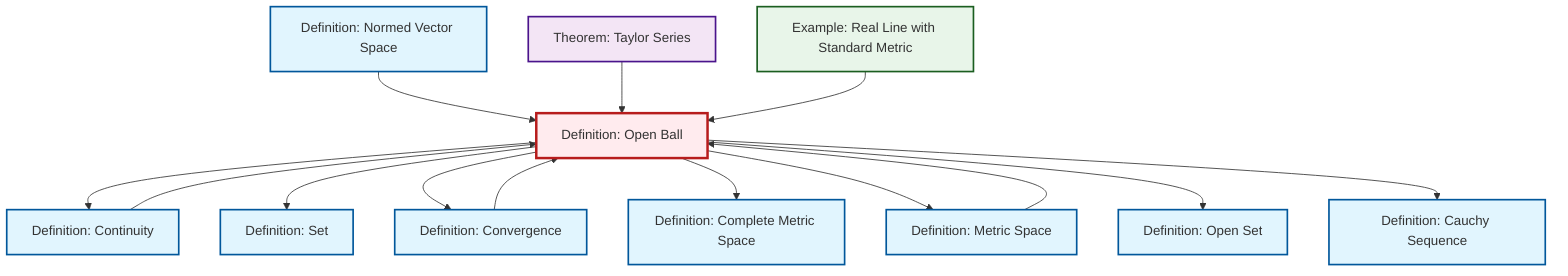graph TD
    classDef definition fill:#e1f5fe,stroke:#01579b,stroke-width:2px
    classDef theorem fill:#f3e5f5,stroke:#4a148c,stroke-width:2px
    classDef axiom fill:#fff3e0,stroke:#e65100,stroke-width:2px
    classDef example fill:#e8f5e9,stroke:#1b5e20,stroke-width:2px
    classDef current fill:#ffebee,stroke:#b71c1c,stroke-width:3px
    def-normed-vector-space["Definition: Normed Vector Space"]:::definition
    def-metric-space["Definition: Metric Space"]:::definition
    def-continuity["Definition: Continuity"]:::definition
    def-complete-metric-space["Definition: Complete Metric Space"]:::definition
    def-cauchy-sequence["Definition: Cauchy Sequence"]:::definition
    def-convergence["Definition: Convergence"]:::definition
    ex-real-line-metric["Example: Real Line with Standard Metric"]:::example
    def-open-set["Definition: Open Set"]:::definition
    def-set["Definition: Set"]:::definition
    def-open-ball["Definition: Open Ball"]:::definition
    thm-taylor-series["Theorem: Taylor Series"]:::theorem
    def-normed-vector-space --> def-open-ball
    def-open-ball --> def-continuity
    thm-taylor-series --> def-open-ball
    def-open-ball --> def-set
    def-convergence --> def-open-ball
    def-continuity --> def-open-ball
    def-open-ball --> def-convergence
    def-open-ball --> def-complete-metric-space
    def-open-ball --> def-metric-space
    ex-real-line-metric --> def-open-ball
    def-metric-space --> def-open-ball
    def-open-ball --> def-open-set
    def-open-ball --> def-cauchy-sequence
    class def-open-ball current